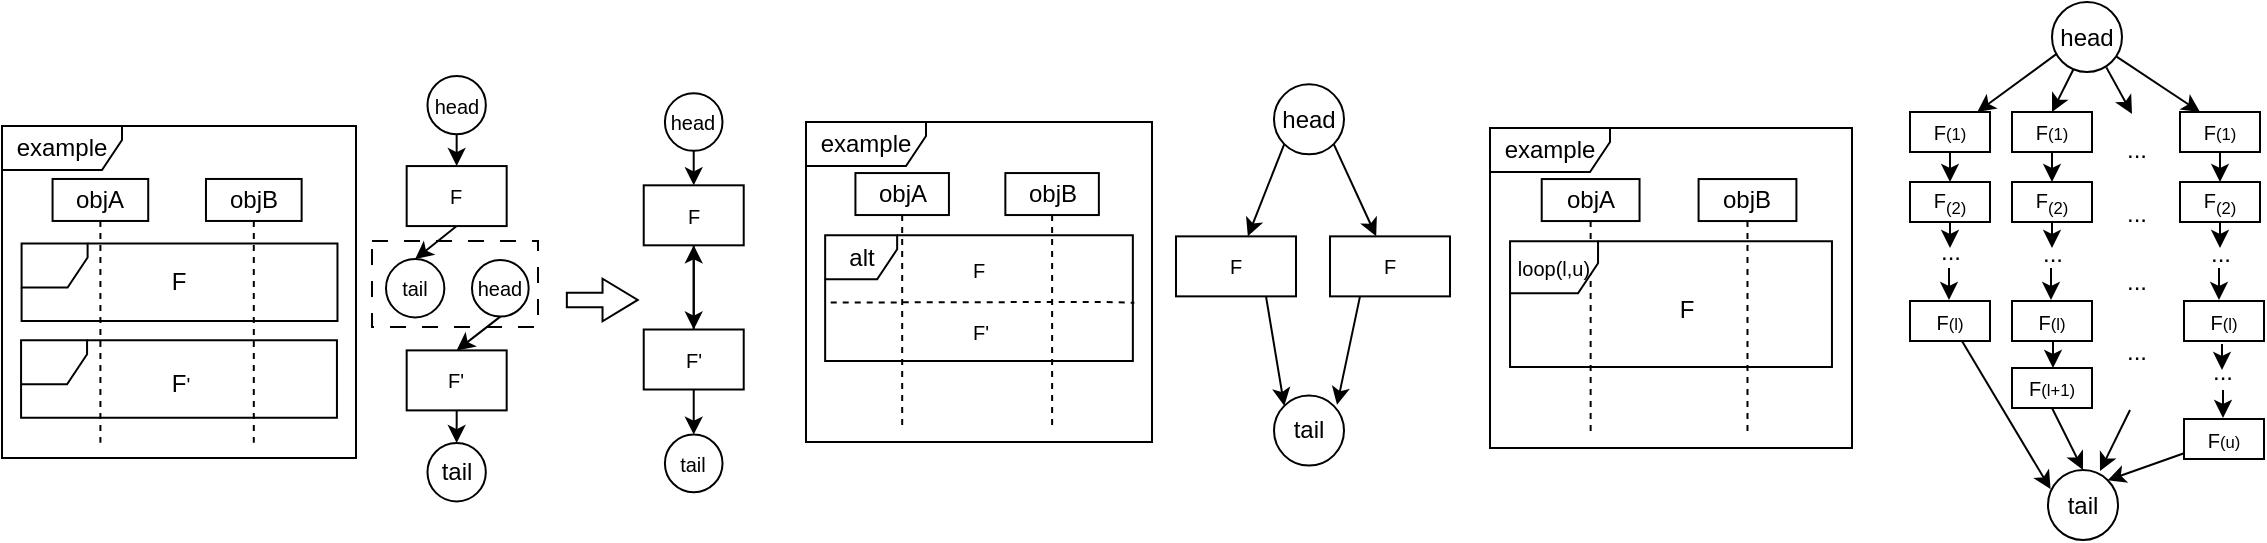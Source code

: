 <mxfile version="24.2.2" type="github">
  <diagram name="第 1 页" id="J42jCB9UJMY3eW4XFR9J">
    <mxGraphModel dx="626" dy="418" grid="0" gridSize="10" guides="1" tooltips="1" connect="1" arrows="1" fold="1" page="1" pageScale="1" pageWidth="1169" pageHeight="1654" math="0" shadow="0">
      <root>
        <mxCell id="0" />
        <mxCell id="1" parent="0" />
        <mxCell id="jmN3flxoSIEHDAtT39DZ-64" value="" style="group" vertex="1" connectable="0" parent="1">
          <mxGeometry x="591" y="161.18" width="163" height="190.63" as="geometry" />
        </mxCell>
        <mxCell id="jmN3flxoSIEHDAtT39DZ-45" style="rounded=0;orthogonalLoop=1;jettySize=auto;html=1;exitX=0;exitY=1;exitDx=0;exitDy=0;" edge="1" parent="jmN3flxoSIEHDAtT39DZ-64" source="jmN3flxoSIEHDAtT39DZ-16" target="jmN3flxoSIEHDAtT39DZ-18">
          <mxGeometry relative="1" as="geometry" />
        </mxCell>
        <mxCell id="jmN3flxoSIEHDAtT39DZ-46" style="rounded=0;orthogonalLoop=1;jettySize=auto;html=1;exitX=1;exitY=1;exitDx=0;exitDy=0;" edge="1" parent="jmN3flxoSIEHDAtT39DZ-64" source="jmN3flxoSIEHDAtT39DZ-16" target="jmN3flxoSIEHDAtT39DZ-19">
          <mxGeometry relative="1" as="geometry" />
        </mxCell>
        <mxCell id="jmN3flxoSIEHDAtT39DZ-16" value="head" style="ellipse;whiteSpace=wrap;html=1;aspect=fixed;" vertex="1" parent="jmN3flxoSIEHDAtT39DZ-64">
          <mxGeometry x="65" width="35" height="35" as="geometry" />
        </mxCell>
        <mxCell id="jmN3flxoSIEHDAtT39DZ-17" value="tail" style="ellipse;whiteSpace=wrap;html=1;aspect=fixed;" vertex="1" parent="jmN3flxoSIEHDAtT39DZ-64">
          <mxGeometry x="65" y="155.63" width="35" height="35" as="geometry" />
        </mxCell>
        <mxCell id="jmN3flxoSIEHDAtT39DZ-48" style="rounded=0;orthogonalLoop=1;jettySize=auto;html=1;exitX=0.75;exitY=1;exitDx=0;exitDy=0;entryX=0;entryY=0;entryDx=0;entryDy=0;" edge="1" parent="jmN3flxoSIEHDAtT39DZ-64" source="jmN3flxoSIEHDAtT39DZ-18" target="jmN3flxoSIEHDAtT39DZ-17">
          <mxGeometry relative="1" as="geometry" />
        </mxCell>
        <mxCell id="jmN3flxoSIEHDAtT39DZ-18" value="&lt;span style=&quot;font-size: 10px;&quot;&gt;F&lt;/span&gt;" style="rounded=0;whiteSpace=wrap;html=1;" vertex="1" parent="jmN3flxoSIEHDAtT39DZ-64">
          <mxGeometry x="16" y="76" width="60" height="30" as="geometry" />
        </mxCell>
        <mxCell id="jmN3flxoSIEHDAtT39DZ-19" value="&lt;font style=&quot;font-size: 10px;&quot;&gt;F&lt;/font&gt;" style="rounded=0;whiteSpace=wrap;html=1;" vertex="1" parent="jmN3flxoSIEHDAtT39DZ-64">
          <mxGeometry x="93" y="76" width="60" height="30" as="geometry" />
        </mxCell>
        <mxCell id="jmN3flxoSIEHDAtT39DZ-49" style="rounded=0;orthogonalLoop=1;jettySize=auto;html=1;entryX=0.901;entryY=0.132;entryDx=0;entryDy=0;entryPerimeter=0;exitX=0.25;exitY=1;exitDx=0;exitDy=0;" edge="1" parent="jmN3flxoSIEHDAtT39DZ-64" source="jmN3flxoSIEHDAtT39DZ-19" target="jmN3flxoSIEHDAtT39DZ-17">
          <mxGeometry relative="1" as="geometry">
            <mxPoint x="141" y="120" as="sourcePoint" />
          </mxGeometry>
        </mxCell>
        <mxCell id="jmN3flxoSIEHDAtT39DZ-112" style="rounded=0;orthogonalLoop=1;jettySize=auto;html=1;exitX=0.075;exitY=0.734;exitDx=0;exitDy=0;exitPerimeter=0;" edge="1" parent="1" source="jmN3flxoSIEHDAtT39DZ-116" target="jmN3flxoSIEHDAtT39DZ-119">
          <mxGeometry relative="1" as="geometry" />
        </mxCell>
        <mxCell id="jmN3flxoSIEHDAtT39DZ-113" style="rounded=0;orthogonalLoop=1;jettySize=auto;html=1;exitX=0.776;exitY=0.934;exitDx=0;exitDy=0;exitPerimeter=0;" edge="1" parent="1" source="jmN3flxoSIEHDAtT39DZ-116">
          <mxGeometry relative="1" as="geometry">
            <mxPoint x="1085" y="176" as="targetPoint" />
          </mxGeometry>
        </mxCell>
        <mxCell id="jmN3flxoSIEHDAtT39DZ-114" style="rounded=0;orthogonalLoop=1;jettySize=auto;html=1;exitX=0.305;exitY=0.964;exitDx=0;exitDy=0;entryX=0.5;entryY=0;entryDx=0;entryDy=0;exitPerimeter=0;" edge="1" parent="1" source="jmN3flxoSIEHDAtT39DZ-116" target="jmN3flxoSIEHDAtT39DZ-133">
          <mxGeometry relative="1" as="geometry" />
        </mxCell>
        <mxCell id="jmN3flxoSIEHDAtT39DZ-115" style="rounded=0;orthogonalLoop=1;jettySize=auto;html=1;entryX=0.25;entryY=0;entryDx=0;entryDy=0;" edge="1" parent="1" source="jmN3flxoSIEHDAtT39DZ-116" target="jmN3flxoSIEHDAtT39DZ-142">
          <mxGeometry relative="1" as="geometry" />
        </mxCell>
        <mxCell id="jmN3flxoSIEHDAtT39DZ-116" value="head" style="ellipse;whiteSpace=wrap;html=1;aspect=fixed;" vertex="1" parent="1">
          <mxGeometry x="1045" y="120" width="35" height="35" as="geometry" />
        </mxCell>
        <mxCell id="jmN3flxoSIEHDAtT39DZ-117" value="tail" style="ellipse;whiteSpace=wrap;html=1;aspect=fixed;" vertex="1" parent="1">
          <mxGeometry x="1043" y="354" width="35" height="35" as="geometry" />
        </mxCell>
        <mxCell id="jmN3flxoSIEHDAtT39DZ-118" style="edgeStyle=orthogonalEdgeStyle;rounded=0;orthogonalLoop=1;jettySize=auto;html=1;exitX=0.5;exitY=1;exitDx=0;exitDy=0;entryX=0.5;entryY=0;entryDx=0;entryDy=0;" edge="1" parent="1" source="jmN3flxoSIEHDAtT39DZ-119" target="jmN3flxoSIEHDAtT39DZ-127">
          <mxGeometry relative="1" as="geometry" />
        </mxCell>
        <mxCell id="jmN3flxoSIEHDAtT39DZ-119" value="&lt;span style=&quot;font-size: 10px;&quot;&gt;F&lt;/span&gt;&lt;span style=&quot;font-size: 8.333px;&quot;&gt;(1)&lt;/span&gt;" style="rounded=0;whiteSpace=wrap;html=1;" vertex="1" parent="1">
          <mxGeometry x="974" y="175" width="40" height="20" as="geometry" />
        </mxCell>
        <mxCell id="jmN3flxoSIEHDAtT39DZ-120" style="rounded=0;orthogonalLoop=1;jettySize=auto;html=1;entryX=0.5;entryY=0;entryDx=0;entryDy=0;exitX=0.5;exitY=1;exitDx=0;exitDy=0;" edge="1" parent="1" source="jmN3flxoSIEHDAtT39DZ-139" target="jmN3flxoSIEHDAtT39DZ-117">
          <mxGeometry relative="1" as="geometry">
            <mxPoint x="1060" y="347" as="sourcePoint" />
          </mxGeometry>
        </mxCell>
        <mxCell id="jmN3flxoSIEHDAtT39DZ-121" value="" style="group" vertex="1" connectable="0" parent="1">
          <mxGeometry x="764" y="183" width="181" height="160" as="geometry" />
        </mxCell>
        <mxCell id="jmN3flxoSIEHDAtT39DZ-122" value="objA" style="shape=umlLifeline;perimeter=lifelinePerimeter;whiteSpace=wrap;html=1;container=1;dropTarget=0;collapsible=0;recursiveResize=0;outlineConnect=0;portConstraint=eastwest;newEdgeStyle={&quot;curved&quot;:0,&quot;rounded&quot;:0};size=21;" vertex="1" parent="jmN3flxoSIEHDAtT39DZ-121">
          <mxGeometry x="25.857" y="25.524" width="48.913" height="127.086" as="geometry" />
        </mxCell>
        <mxCell id="jmN3flxoSIEHDAtT39DZ-123" value="&lt;font style=&quot;font-size: 10px;&quot;&gt;loop(l,u)&lt;/font&gt;" style="shape=umlFrame;whiteSpace=wrap;html=1;pointerEvents=0;width=44;height=26;" vertex="1" parent="jmN3flxoSIEHDAtT39DZ-121">
          <mxGeometry x="10.02" y="56.654" width="160.961" height="62.879" as="geometry" />
        </mxCell>
        <mxCell id="jmN3flxoSIEHDAtT39DZ-124" value="example" style="shape=umlFrame;whiteSpace=wrap;html=1;pointerEvents=0;width=60;height=22;" vertex="1" parent="jmN3flxoSIEHDAtT39DZ-121">
          <mxGeometry width="181.0" height="160" as="geometry" />
        </mxCell>
        <mxCell id="jmN3flxoSIEHDAtT39DZ-125" value="F" style="text;html=1;align=center;verticalAlign=middle;resizable=0;points=[];autosize=1;strokeColor=none;fillColor=none;" vertex="1" parent="jmN3flxoSIEHDAtT39DZ-121">
          <mxGeometry x="85.329" y="78.485" width="25" height="26" as="geometry" />
        </mxCell>
        <mxCell id="jmN3flxoSIEHDAtT39DZ-126" value="objB" style="shape=umlLifeline;perimeter=lifelinePerimeter;whiteSpace=wrap;html=1;container=1;dropTarget=0;collapsible=0;recursiveResize=0;outlineConnect=0;portConstraint=eastwest;newEdgeStyle={&quot;curved&quot;:0,&quot;rounded&quot;:0};size=21;" vertex="1" parent="jmN3flxoSIEHDAtT39DZ-121">
          <mxGeometry x="104.29" y="25.524" width="48.913" height="127.086" as="geometry" />
        </mxCell>
        <mxCell id="jmN3flxoSIEHDAtT39DZ-127" value="F&lt;sub&gt;(2)&lt;/sub&gt;" style="rounded=0;whiteSpace=wrap;html=1;fontSize=10;" vertex="1" parent="1">
          <mxGeometry x="974" y="210" width="40" height="20" as="geometry" />
        </mxCell>
        <mxCell id="jmN3flxoSIEHDAtT39DZ-128" style="edgeStyle=orthogonalEdgeStyle;rounded=0;orthogonalLoop=1;jettySize=auto;html=1;exitX=0.5;exitY=1;exitDx=0;exitDy=0;" edge="1" parent="1">
          <mxGeometry relative="1" as="geometry">
            <mxPoint x="993.5" y="269" as="targetPoint" />
            <mxPoint x="993.5" y="253" as="sourcePoint" />
          </mxGeometry>
        </mxCell>
        <mxCell id="jmN3flxoSIEHDAtT39DZ-129" value="" style="rounded=0;orthogonalLoop=1;jettySize=auto;html=1;exitX=0.5;exitY=1;exitDx=0;exitDy=0;" edge="1" parent="1" source="jmN3flxoSIEHDAtT39DZ-127">
          <mxGeometry relative="1" as="geometry">
            <mxPoint x="994" y="243" as="targetPoint" />
            <mxPoint x="994" y="230" as="sourcePoint" />
          </mxGeometry>
        </mxCell>
        <mxCell id="jmN3flxoSIEHDAtT39DZ-130" style="rounded=0;orthogonalLoop=1;jettySize=auto;html=1;entryX=0.037;entryY=0.274;entryDx=0;entryDy=0;entryPerimeter=0;" edge="1" parent="1" source="jmN3flxoSIEHDAtT39DZ-131" target="jmN3flxoSIEHDAtT39DZ-117">
          <mxGeometry relative="1" as="geometry" />
        </mxCell>
        <mxCell id="jmN3flxoSIEHDAtT39DZ-131" value="&lt;span style=&quot;font-size: 10px;&quot;&gt;F&lt;/span&gt;&lt;span style=&quot;font-size: 8.333px;&quot;&gt;(l)&lt;/span&gt;" style="rounded=0;whiteSpace=wrap;html=1;" vertex="1" parent="1">
          <mxGeometry x="974" y="269.5" width="40" height="20" as="geometry" />
        </mxCell>
        <mxCell id="jmN3flxoSIEHDAtT39DZ-132" style="edgeStyle=orthogonalEdgeStyle;rounded=0;orthogonalLoop=1;jettySize=auto;html=1;exitX=0.5;exitY=1;exitDx=0;exitDy=0;entryX=0.5;entryY=0;entryDx=0;entryDy=0;" edge="1" parent="1" source="jmN3flxoSIEHDAtT39DZ-133" target="jmN3flxoSIEHDAtT39DZ-134">
          <mxGeometry relative="1" as="geometry" />
        </mxCell>
        <mxCell id="jmN3flxoSIEHDAtT39DZ-133" value="&lt;span style=&quot;font-size: 10px;&quot;&gt;F&lt;/span&gt;&lt;span style=&quot;font-size: 8.333px;&quot;&gt;(1)&lt;/span&gt;" style="rounded=0;whiteSpace=wrap;html=1;" vertex="1" parent="1">
          <mxGeometry x="1025" y="175" width="40" height="20" as="geometry" />
        </mxCell>
        <mxCell id="jmN3flxoSIEHDAtT39DZ-134" value="F&lt;sub&gt;(2)&lt;/sub&gt;" style="rounded=0;whiteSpace=wrap;html=1;fontSize=10;" vertex="1" parent="1">
          <mxGeometry x="1025" y="210" width="40" height="20" as="geometry" />
        </mxCell>
        <mxCell id="jmN3flxoSIEHDAtT39DZ-135" style="edgeStyle=orthogonalEdgeStyle;rounded=0;orthogonalLoop=1;jettySize=auto;html=1;exitX=0.5;exitY=1;exitDx=0;exitDy=0;" edge="1" parent="1">
          <mxGeometry relative="1" as="geometry">
            <mxPoint x="1044.5" y="269" as="targetPoint" />
            <mxPoint x="1044.5" y="253" as="sourcePoint" />
          </mxGeometry>
        </mxCell>
        <mxCell id="jmN3flxoSIEHDAtT39DZ-136" value="" style="rounded=0;orthogonalLoop=1;jettySize=auto;html=1;exitX=0.5;exitY=1;exitDx=0;exitDy=0;" edge="1" parent="1" source="jmN3flxoSIEHDAtT39DZ-134">
          <mxGeometry relative="1" as="geometry">
            <mxPoint x="1045" y="243" as="targetPoint" />
            <mxPoint x="1045" y="230" as="sourcePoint" />
          </mxGeometry>
        </mxCell>
        <mxCell id="jmN3flxoSIEHDAtT39DZ-137" value="&lt;span style=&quot;font-size: 10px;&quot;&gt;F&lt;/span&gt;&lt;span style=&quot;font-size: 8.333px;&quot;&gt;(l)&lt;/span&gt;" style="rounded=0;whiteSpace=wrap;html=1;" vertex="1" parent="1">
          <mxGeometry x="1025" y="269.5" width="40" height="20" as="geometry" />
        </mxCell>
        <mxCell id="jmN3flxoSIEHDAtT39DZ-138" style="edgeStyle=orthogonalEdgeStyle;rounded=0;orthogonalLoop=1;jettySize=auto;html=1;exitX=0.5;exitY=1;exitDx=0;exitDy=0;" edge="1" parent="1">
          <mxGeometry relative="1" as="geometry">
            <mxPoint x="1045.5" y="303" as="targetPoint" />
            <mxPoint x="1045.5" y="289.5" as="sourcePoint" />
          </mxGeometry>
        </mxCell>
        <mxCell id="jmN3flxoSIEHDAtT39DZ-139" value="&lt;span style=&quot;font-size: 10px;&quot;&gt;F&lt;/span&gt;&lt;span style=&quot;font-size: 8.333px;&quot;&gt;(l+1)&lt;/span&gt;" style="rounded=0;whiteSpace=wrap;html=1;" vertex="1" parent="1">
          <mxGeometry x="1025" y="303" width="40" height="20" as="geometry" />
        </mxCell>
        <mxCell id="jmN3flxoSIEHDAtT39DZ-140" value="..." style="text;html=1;align=center;verticalAlign=middle;resizable=0;points=[];autosize=1;strokeColor=none;fillColor=none;" vertex="1" parent="1">
          <mxGeometry x="1073" y="181" width="28" height="26" as="geometry" />
        </mxCell>
        <mxCell id="jmN3flxoSIEHDAtT39DZ-141" style="edgeStyle=orthogonalEdgeStyle;rounded=0;orthogonalLoop=1;jettySize=auto;html=1;exitX=0.5;exitY=1;exitDx=0;exitDy=0;entryX=0.5;entryY=0;entryDx=0;entryDy=0;" edge="1" parent="1" source="jmN3flxoSIEHDAtT39DZ-142" target="jmN3flxoSIEHDAtT39DZ-143">
          <mxGeometry relative="1" as="geometry" />
        </mxCell>
        <mxCell id="jmN3flxoSIEHDAtT39DZ-142" value="&lt;span style=&quot;font-size: 10px;&quot;&gt;F&lt;/span&gt;&lt;span style=&quot;font-size: 8.333px;&quot;&gt;(1)&lt;/span&gt;" style="rounded=0;whiteSpace=wrap;html=1;" vertex="1" parent="1">
          <mxGeometry x="1109" y="175" width="40" height="20" as="geometry" />
        </mxCell>
        <mxCell id="jmN3flxoSIEHDAtT39DZ-143" value="F&lt;sub&gt;(2)&lt;/sub&gt;" style="rounded=0;whiteSpace=wrap;html=1;fontSize=10;" vertex="1" parent="1">
          <mxGeometry x="1109" y="210" width="40" height="20" as="geometry" />
        </mxCell>
        <mxCell id="jmN3flxoSIEHDAtT39DZ-144" style="edgeStyle=orthogonalEdgeStyle;rounded=0;orthogonalLoop=1;jettySize=auto;html=1;exitX=0.5;exitY=1;exitDx=0;exitDy=0;" edge="1" parent="1">
          <mxGeometry relative="1" as="geometry">
            <mxPoint x="1128.5" y="269" as="targetPoint" />
            <mxPoint x="1128.5" y="253" as="sourcePoint" />
          </mxGeometry>
        </mxCell>
        <mxCell id="jmN3flxoSIEHDAtT39DZ-145" value="" style="rounded=0;orthogonalLoop=1;jettySize=auto;html=1;exitX=0.5;exitY=1;exitDx=0;exitDy=0;" edge="1" parent="1" source="jmN3flxoSIEHDAtT39DZ-143">
          <mxGeometry relative="1" as="geometry">
            <mxPoint x="1129" y="243" as="targetPoint" />
            <mxPoint x="1129" y="230" as="sourcePoint" />
          </mxGeometry>
        </mxCell>
        <mxCell id="jmN3flxoSIEHDAtT39DZ-146" value="&lt;span style=&quot;font-size: 10px;&quot;&gt;F&lt;/span&gt;&lt;span style=&quot;font-size: 8.333px;&quot;&gt;(l)&lt;/span&gt;" style="rounded=0;whiteSpace=wrap;html=1;" vertex="1" parent="1">
          <mxGeometry x="1111" y="269.5" width="40" height="20" as="geometry" />
        </mxCell>
        <mxCell id="jmN3flxoSIEHDAtT39DZ-147" style="edgeStyle=orthogonalEdgeStyle;rounded=0;orthogonalLoop=1;jettySize=auto;html=1;exitX=0.5;exitY=1;exitDx=0;exitDy=0;" edge="1" parent="1">
          <mxGeometry relative="1" as="geometry">
            <mxPoint x="1130.5" y="328" as="targetPoint" />
            <mxPoint x="1130.5" y="314" as="sourcePoint" />
          </mxGeometry>
        </mxCell>
        <mxCell id="jmN3flxoSIEHDAtT39DZ-148" value="&lt;span style=&quot;font-size: 10px;&quot;&gt;F&lt;/span&gt;&lt;span style=&quot;font-size: 8.333px;&quot;&gt;(u)&lt;/span&gt;" style="rounded=0;whiteSpace=wrap;html=1;" vertex="1" parent="1">
          <mxGeometry x="1111" y="328.5" width="40" height="20" as="geometry" />
        </mxCell>
        <mxCell id="jmN3flxoSIEHDAtT39DZ-149" value="..." style="text;html=1;align=center;verticalAlign=middle;resizable=0;points=[];autosize=1;strokeColor=none;fillColor=none;" vertex="1" parent="1">
          <mxGeometry x="1116" y="292" width="28" height="26" as="geometry" />
        </mxCell>
        <mxCell id="jmN3flxoSIEHDAtT39DZ-150" value="" style="rounded=0;orthogonalLoop=1;jettySize=auto;html=1;exitX=0.5;exitY=1;exitDx=0;exitDy=0;jumpSize=11;" edge="1" parent="1">
          <mxGeometry relative="1" as="geometry">
            <mxPoint x="1130" y="304" as="targetPoint" />
            <mxPoint x="1130" y="291" as="sourcePoint" />
          </mxGeometry>
        </mxCell>
        <mxCell id="jmN3flxoSIEHDAtT39DZ-151" value="..." style="text;html=1;align=center;verticalAlign=middle;resizable=0;points=[];autosize=1;strokeColor=none;fillColor=none;" vertex="1" parent="1">
          <mxGeometry x="1073" y="213" width="28" height="26" as="geometry" />
        </mxCell>
        <mxCell id="jmN3flxoSIEHDAtT39DZ-152" value="..." style="text;html=1;align=center;verticalAlign=middle;resizable=0;points=[];autosize=1;strokeColor=none;fillColor=none;" vertex="1" parent="1">
          <mxGeometry x="1073" y="247" width="28" height="26" as="geometry" />
        </mxCell>
        <mxCell id="jmN3flxoSIEHDAtT39DZ-153" style="rounded=0;orthogonalLoop=1;jettySize=auto;html=1;entryX=1;entryY=0;entryDx=0;entryDy=0;" edge="1" parent="1" source="jmN3flxoSIEHDAtT39DZ-148" target="jmN3flxoSIEHDAtT39DZ-117">
          <mxGeometry relative="1" as="geometry" />
        </mxCell>
        <mxCell id="jmN3flxoSIEHDAtT39DZ-154" value="..." style="text;html=1;align=center;verticalAlign=middle;resizable=0;points=[];autosize=1;strokeColor=none;fillColor=none;" vertex="1" parent="1">
          <mxGeometry x="980" y="232" width="28" height="26" as="geometry" />
        </mxCell>
        <mxCell id="jmN3flxoSIEHDAtT39DZ-155" value="..." style="text;html=1;align=center;verticalAlign=middle;resizable=0;points=[];autosize=1;strokeColor=none;fillColor=none;" vertex="1" parent="1">
          <mxGeometry x="1031" y="233" width="28" height="26" as="geometry" />
        </mxCell>
        <mxCell id="jmN3flxoSIEHDAtT39DZ-156" value="..." style="text;html=1;align=center;verticalAlign=middle;resizable=0;points=[];autosize=1;strokeColor=none;fillColor=none;" vertex="1" parent="1">
          <mxGeometry x="1115" y="233" width="28" height="26" as="geometry" />
        </mxCell>
        <mxCell id="jmN3flxoSIEHDAtT39DZ-157" style="rounded=0;orthogonalLoop=1;jettySize=auto;html=1;" edge="1" parent="1">
          <mxGeometry relative="1" as="geometry">
            <mxPoint x="1084" y="324" as="sourcePoint" />
            <mxPoint x="1069" y="354.5" as="targetPoint" />
          </mxGeometry>
        </mxCell>
        <mxCell id="jmN3flxoSIEHDAtT39DZ-158" value="..." style="text;html=1;align=center;verticalAlign=middle;resizable=0;points=[];autosize=1;strokeColor=none;fillColor=none;" vertex="1" parent="1">
          <mxGeometry x="1073" y="282" width="28" height="26" as="geometry" />
        </mxCell>
        <mxCell id="jmN3flxoSIEHDAtT39DZ-192" value="" style="group" vertex="1" connectable="0" parent="1">
          <mxGeometry x="20" y="175.0" width="379.86" height="212.691" as="geometry" />
        </mxCell>
        <mxCell id="jmN3flxoSIEHDAtT39DZ-191" value="" style="group" vertex="1" connectable="0" parent="jmN3flxoSIEHDAtT39DZ-192">
          <mxGeometry x="175" width="204.86" height="212.691" as="geometry" />
        </mxCell>
        <mxCell id="jmN3flxoSIEHDAtT39DZ-160" value="" style="html=1;shadow=0;dashed=0;align=center;verticalAlign=middle;shape=mxgraph.arrows2.arrow;dy=0.66;dx=17.61;notch=0;container=0;" vertex="1" parent="jmN3flxoSIEHDAtT39DZ-191">
          <mxGeometry x="107.424" y="83.331" width="35.444" height="21.303" as="geometry" />
        </mxCell>
        <mxCell id="jmN3flxoSIEHDAtT39DZ-170" value="" style="rounded=0;whiteSpace=wrap;html=1;dashed=1;dashPattern=8 8;container=0;" vertex="1" parent="jmN3flxoSIEHDAtT39DZ-191">
          <mxGeometry x="10" y="64.52" width="83" height="43" as="geometry" />
        </mxCell>
        <mxCell id="jmN3flxoSIEHDAtT39DZ-171" style="rounded=0;orthogonalLoop=1;jettySize=auto;html=1;exitX=0.5;exitY=1;exitDx=0;exitDy=0;" edge="1" parent="jmN3flxoSIEHDAtT39DZ-191" source="jmN3flxoSIEHDAtT39DZ-173" target="jmN3flxoSIEHDAtT39DZ-176">
          <mxGeometry relative="1" as="geometry">
            <mxPoint x="66.207" y="-12.459" as="sourcePoint" />
          </mxGeometry>
        </mxCell>
        <mxCell id="jmN3flxoSIEHDAtT39DZ-172" style="rounded=0;orthogonalLoop=1;jettySize=auto;html=1;exitX=0.5;exitY=1;exitDx=0;exitDy=0;entryX=0.5;entryY=0;entryDx=0;entryDy=0;" edge="1" parent="jmN3flxoSIEHDAtT39DZ-191" source="jmN3flxoSIEHDAtT39DZ-179" target="jmN3flxoSIEHDAtT39DZ-177">
          <mxGeometry relative="1" as="geometry">
            <mxPoint x="130.429" y="133.236" as="sourcePoint" />
          </mxGeometry>
        </mxCell>
        <mxCell id="jmN3flxoSIEHDAtT39DZ-173" value="&lt;font style=&quot;font-size: 10px;&quot;&gt;head&lt;/font&gt;" style="ellipse;whiteSpace=wrap;html=1;aspect=fixed;container=0;" vertex="1" parent="jmN3flxoSIEHDAtT39DZ-191">
          <mxGeometry x="37.744" y="-18" width="29.176" height="29.176" as="geometry" />
        </mxCell>
        <mxCell id="jmN3flxoSIEHDAtT39DZ-174" value="&lt;font style=&quot;font-size: 10px;&quot;&gt;tail&lt;/font&gt;" style="ellipse;whiteSpace=wrap;html=1;aspect=fixed;container=0;" vertex="1" parent="jmN3flxoSIEHDAtT39DZ-191">
          <mxGeometry x="16.996" y="73.554" width="29.176" height="29.176" as="geometry" />
        </mxCell>
        <mxCell id="jmN3flxoSIEHDAtT39DZ-175" style="rounded=0;orthogonalLoop=1;jettySize=auto;html=1;exitX=0.5;exitY=1;exitDx=0;exitDy=0;entryX=0.5;entryY=0;entryDx=0;entryDy=0;" edge="1" parent="jmN3flxoSIEHDAtT39DZ-191" source="jmN3flxoSIEHDAtT39DZ-176" target="jmN3flxoSIEHDAtT39DZ-174">
          <mxGeometry relative="1" as="geometry" />
        </mxCell>
        <mxCell id="jmN3flxoSIEHDAtT39DZ-176" value="&lt;span style=&quot;font-size: 10px;&quot;&gt;F&lt;/span&gt;" style="rounded=0;whiteSpace=wrap;html=1;container=0;" vertex="1" parent="jmN3flxoSIEHDAtT39DZ-191">
          <mxGeometry x="27.337" y="27.037" width="50" height="30" as="geometry" />
        </mxCell>
        <mxCell id="jmN3flxoSIEHDAtT39DZ-177" value="&lt;font style=&quot;font-size: 10px;&quot;&gt;F&#39;&lt;/font&gt;" style="rounded=0;whiteSpace=wrap;html=1;container=0;" vertex="1" parent="jmN3flxoSIEHDAtT39DZ-191">
          <mxGeometry x="27.337" y="119.193" width="50" height="30" as="geometry" />
        </mxCell>
        <mxCell id="jmN3flxoSIEHDAtT39DZ-178" style="rounded=0;orthogonalLoop=1;jettySize=auto;html=1;exitX=0.5;exitY=1;exitDx=0;exitDy=0;entryX=0.5;entryY=0;entryDx=0;entryDy=0;" edge="1" parent="jmN3flxoSIEHDAtT39DZ-191" source="jmN3flxoSIEHDAtT39DZ-177" target="jmN3flxoSIEHDAtT39DZ-180">
          <mxGeometry relative="1" as="geometry">
            <mxPoint x="67.052" y="201.036" as="targetPoint" />
          </mxGeometry>
        </mxCell>
        <mxCell id="jmN3flxoSIEHDAtT39DZ-179" value="&lt;font style=&quot;font-size: 10px;&quot;&gt;head&lt;/font&gt;" style="ellipse;whiteSpace=wrap;html=1;aspect=fixed;container=0;" vertex="1" parent="jmN3flxoSIEHDAtT39DZ-191">
          <mxGeometry x="59.995" y="73.967" width="28.343" height="28.343" as="geometry" />
        </mxCell>
        <mxCell id="jmN3flxoSIEHDAtT39DZ-180" value="tail" style="ellipse;whiteSpace=wrap;html=1;aspect=fixed;container=0;" vertex="1" parent="jmN3flxoSIEHDAtT39DZ-191">
          <mxGeometry x="37.739" y="165.515" width="29.176" height="29.176" as="geometry" />
        </mxCell>
        <mxCell id="jmN3flxoSIEHDAtT39DZ-182" style="rounded=0;orthogonalLoop=1;jettySize=auto;html=1;exitX=0.5;exitY=1;exitDx=0;exitDy=0;entryX=0.5;entryY=0;entryDx=0;entryDy=0;" edge="1" parent="jmN3flxoSIEHDAtT39DZ-191" source="jmN3flxoSIEHDAtT39DZ-183" target="jmN3flxoSIEHDAtT39DZ-185">
          <mxGeometry relative="1" as="geometry">
            <mxPoint x="184.489" y="7.119" as="sourcePoint" />
          </mxGeometry>
        </mxCell>
        <mxCell id="jmN3flxoSIEHDAtT39DZ-183" value="head" style="ellipse;whiteSpace=wrap;html=1;aspect=fixed;fontSize=10;container=0;" vertex="1" parent="jmN3flxoSIEHDAtT39DZ-191">
          <mxGeometry x="156.452" y="-9.388" width="28.806" height="28.806" as="geometry" />
        </mxCell>
        <mxCell id="jmN3flxoSIEHDAtT39DZ-184" style="rounded=0;orthogonalLoop=1;jettySize=auto;html=1;entryX=0.5;entryY=0;entryDx=0;entryDy=0;" edge="1" parent="jmN3flxoSIEHDAtT39DZ-191" source="jmN3flxoSIEHDAtT39DZ-185" target="jmN3flxoSIEHDAtT39DZ-186">
          <mxGeometry relative="1" as="geometry" />
        </mxCell>
        <mxCell id="jmN3flxoSIEHDAtT39DZ-185" value="&lt;span style=&quot;font-size: 10px;&quot;&gt;F&lt;/span&gt;" style="rounded=0;whiteSpace=wrap;html=1;container=0;" vertex="1" parent="jmN3flxoSIEHDAtT39DZ-191">
          <mxGeometry x="145.86" y="36.658" width="50" height="30" as="geometry" />
        </mxCell>
        <mxCell id="jmN3flxoSIEHDAtT39DZ-194" value="" style="edgeStyle=orthogonalEdgeStyle;rounded=0;orthogonalLoop=1;jettySize=auto;html=1;" edge="1" parent="jmN3flxoSIEHDAtT39DZ-191" source="jmN3flxoSIEHDAtT39DZ-186" target="jmN3flxoSIEHDAtT39DZ-185">
          <mxGeometry relative="1" as="geometry" />
        </mxCell>
        <mxCell id="jmN3flxoSIEHDAtT39DZ-186" value="&lt;font style=&quot;font-size: 10px;&quot;&gt;F&#39;&lt;/font&gt;" style="rounded=0;whiteSpace=wrap;html=1;container=0;" vertex="1" parent="jmN3flxoSIEHDAtT39DZ-191">
          <mxGeometry x="145.86" y="108.756" width="50" height="30" as="geometry" />
        </mxCell>
        <mxCell id="jmN3flxoSIEHDAtT39DZ-187" style="rounded=0;orthogonalLoop=1;jettySize=auto;html=1;exitX=0.5;exitY=1;exitDx=0;exitDy=0;entryX=0.5;entryY=0;entryDx=0;entryDy=0;" edge="1" parent="jmN3flxoSIEHDAtT39DZ-191" source="jmN3flxoSIEHDAtT39DZ-186" target="jmN3flxoSIEHDAtT39DZ-188">
          <mxGeometry relative="1" as="geometry">
            <mxPoint x="185.348" y="192.16" as="targetPoint" />
          </mxGeometry>
        </mxCell>
        <mxCell id="jmN3flxoSIEHDAtT39DZ-188" value="tail" style="ellipse;whiteSpace=wrap;html=1;aspect=fixed;fontSize=10;container=0;" vertex="1" parent="jmN3flxoSIEHDAtT39DZ-191">
          <mxGeometry x="156.455" y="161.305" width="28.806" height="28.806" as="geometry" />
        </mxCell>
        <mxCell id="jmN3flxoSIEHDAtT39DZ-162" value="objA" style="shape=umlLifeline;perimeter=lifelinePerimeter;whiteSpace=wrap;html=1;container=0;dropTarget=0;collapsible=0;recursiveResize=0;outlineConnect=0;portConstraint=eastwest;newEdgeStyle={&quot;curved&quot;:0,&quot;rounded&quot;:0};size=21;" vertex="1" parent="jmN3flxoSIEHDAtT39DZ-192">
          <mxGeometry x="25.286" y="33.481" width="47.832" height="131.851" as="geometry" />
        </mxCell>
        <mxCell id="jmN3flxoSIEHDAtT39DZ-163" value="" style="shape=umlFrame;whiteSpace=wrap;html=1;pointerEvents=0;width=33;height=22;container=0;" vertex="1" parent="jmN3flxoSIEHDAtT39DZ-192">
          <mxGeometry x="9.802" y="65.776" width="157.935" height="38.716" as="geometry" />
        </mxCell>
        <mxCell id="jmN3flxoSIEHDAtT39DZ-164" value="example" style="shape=umlFrame;whiteSpace=wrap;html=1;pointerEvents=0;width=60;height=22;container=0;" vertex="1" parent="jmN3flxoSIEHDAtT39DZ-192">
          <mxGeometry y="7.0" width="177.0" height="166" as="geometry" />
        </mxCell>
        <mxCell id="jmN3flxoSIEHDAtT39DZ-165" value="F" style="text;html=1;align=center;verticalAlign=middle;resizable=0;points=[];autosize=1;strokeColor=none;fillColor=none;container=0;" vertex="1" parent="jmN3flxoSIEHDAtT39DZ-192">
          <mxGeometry x="75.996" y="72.139" width="25" height="26" as="geometry" />
        </mxCell>
        <mxCell id="jmN3flxoSIEHDAtT39DZ-166" value="objB" style="shape=umlLifeline;perimeter=lifelinePerimeter;whiteSpace=wrap;html=1;container=0;dropTarget=0;collapsible=0;recursiveResize=0;outlineConnect=0;portConstraint=eastwest;newEdgeStyle={&quot;curved&quot;:0,&quot;rounded&quot;:0};size=21;" vertex="1" parent="jmN3flxoSIEHDAtT39DZ-192">
          <mxGeometry x="101.986" y="33.481" width="47.832" height="131.851" as="geometry" />
        </mxCell>
        <mxCell id="jmN3flxoSIEHDAtT39DZ-167" value="" style="shape=umlFrame;whiteSpace=wrap;html=1;pointerEvents=0;width=33;height=22;container=0;" vertex="1" parent="jmN3flxoSIEHDAtT39DZ-192">
          <mxGeometry x="9.533" y="114.153" width="157.935" height="38.716" as="geometry" />
        </mxCell>
        <mxCell id="jmN3flxoSIEHDAtT39DZ-168" value="F&lt;span style=&quot;font-size: 10px;&quot;&gt;&#39;&lt;/span&gt;" style="text;html=1;align=center;verticalAlign=middle;resizable=0;points=[];autosize=1;strokeColor=none;fillColor=none;container=0;" vertex="1" parent="jmN3flxoSIEHDAtT39DZ-192">
          <mxGeometry x="75.266" y="122.532" width="27" height="26" as="geometry" />
        </mxCell>
        <mxCell id="jmN3flxoSIEHDAtT39DZ-1" value="objA" style="shape=umlLifeline;perimeter=lifelinePerimeter;whiteSpace=wrap;html=1;container=0;dropTarget=0;collapsible=0;recursiveResize=0;outlineConnect=0;portConstraint=eastwest;newEdgeStyle={&quot;curved&quot;:0,&quot;rounded&quot;:0};size=21;" vertex="1" parent="1">
          <mxGeometry x="446.714" y="205.524" width="46.751" height="127.086" as="geometry" />
        </mxCell>
        <mxCell id="jmN3flxoSIEHDAtT39DZ-3" value="alt" style="shape=umlFrame;whiteSpace=wrap;html=1;pointerEvents=0;width=36;height=22;container=0;" vertex="1" parent="1">
          <mxGeometry x="431.577" y="236.654" width="153.846" height="62.879" as="geometry" />
        </mxCell>
        <mxCell id="jmN3flxoSIEHDAtT39DZ-4" value="example" style="shape=umlFrame;whiteSpace=wrap;html=1;pointerEvents=0;width=60;height=22;container=0;" vertex="1" parent="1">
          <mxGeometry x="422" y="180" width="173.0" height="160" as="geometry" />
        </mxCell>
        <mxCell id="jmN3flxoSIEHDAtT39DZ-8" value="&lt;font style=&quot;font-size: 10px;&quot;&gt;F&#39;&lt;/font&gt;" style="text;html=1;align=center;verticalAlign=middle;resizable=0;points=[];autosize=1;strokeColor=none;fillColor=none;container=0;" vertex="1" parent="1">
          <mxGeometry x="495.686" y="271.502" width="26" height="26" as="geometry" />
        </mxCell>
        <mxCell id="jmN3flxoSIEHDAtT39DZ-9" value="&lt;span style=&quot;&quot;&gt;&lt;font style=&quot;font-size: 10px;&quot;&gt;F&lt;/font&gt;&lt;/span&gt;" style="text;html=1;align=center;verticalAlign=middle;resizable=0;points=[];autosize=1;strokeColor=none;fillColor=none;container=0;" vertex="1" parent="1">
          <mxGeometry x="496.496" y="241.491" width="24" height="26" as="geometry" />
        </mxCell>
        <mxCell id="jmN3flxoSIEHDAtT39DZ-15" value="" style="endArrow=none;dashed=1;html=1;rounded=0;entryX=1.005;entryY=0.536;entryDx=0;entryDy=0;entryPerimeter=0;" edge="1" parent="1" target="jmN3flxoSIEHDAtT39DZ-3">
          <mxGeometry width="50" height="50" relative="1" as="geometry">
            <mxPoint x="434.357" y="270.272" as="sourcePoint" />
            <mxPoint x="690.768" y="269.65" as="targetPoint" />
            <Array as="points">
              <mxPoint x="567.814" y="269.955" />
            </Array>
          </mxGeometry>
        </mxCell>
        <mxCell id="jmN3flxoSIEHDAtT39DZ-63" value="objB" style="shape=umlLifeline;perimeter=lifelinePerimeter;whiteSpace=wrap;html=1;container=0;dropTarget=0;collapsible=0;recursiveResize=0;outlineConnect=0;portConstraint=eastwest;newEdgeStyle={&quot;curved&quot;:0,&quot;rounded&quot;:0};size=21;" vertex="1" parent="1">
          <mxGeometry x="521.681" y="205.524" width="46.751" height="127.086" as="geometry" />
        </mxCell>
      </root>
    </mxGraphModel>
  </diagram>
</mxfile>
